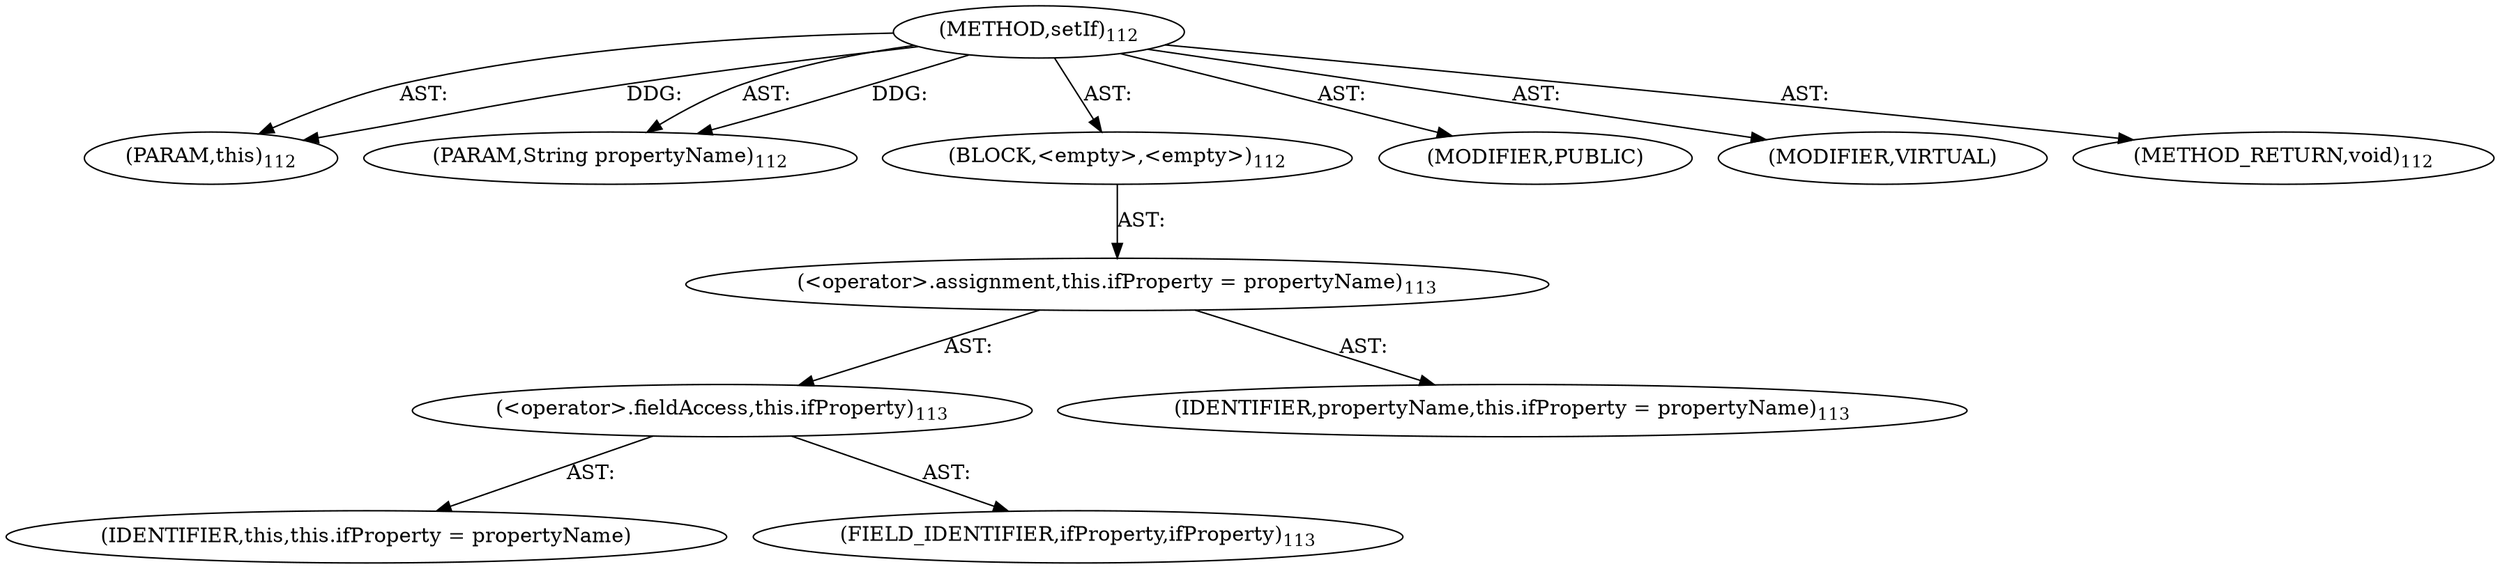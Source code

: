 digraph "setIf" {  
"111669149704" [label = <(METHOD,setIf)<SUB>112</SUB>> ]
"115964117007" [label = <(PARAM,this)<SUB>112</SUB>> ]
"115964117008" [label = <(PARAM,String propertyName)<SUB>112</SUB>> ]
"25769803784" [label = <(BLOCK,&lt;empty&gt;,&lt;empty&gt;)<SUB>112</SUB>> ]
"30064771084" [label = <(&lt;operator&gt;.assignment,this.ifProperty = propertyName)<SUB>113</SUB>> ]
"30064771085" [label = <(&lt;operator&gt;.fieldAccess,this.ifProperty)<SUB>113</SUB>> ]
"68719476751" [label = <(IDENTIFIER,this,this.ifProperty = propertyName)> ]
"55834574856" [label = <(FIELD_IDENTIFIER,ifProperty,ifProperty)<SUB>113</SUB>> ]
"68719476752" [label = <(IDENTIFIER,propertyName,this.ifProperty = propertyName)<SUB>113</SUB>> ]
"133143986202" [label = <(MODIFIER,PUBLIC)> ]
"133143986203" [label = <(MODIFIER,VIRTUAL)> ]
"128849018888" [label = <(METHOD_RETURN,void)<SUB>112</SUB>> ]
  "111669149704" -> "115964117007"  [ label = "AST: "] 
  "111669149704" -> "115964117008"  [ label = "AST: "] 
  "111669149704" -> "25769803784"  [ label = "AST: "] 
  "111669149704" -> "133143986202"  [ label = "AST: "] 
  "111669149704" -> "133143986203"  [ label = "AST: "] 
  "111669149704" -> "128849018888"  [ label = "AST: "] 
  "25769803784" -> "30064771084"  [ label = "AST: "] 
  "30064771084" -> "30064771085"  [ label = "AST: "] 
  "30064771084" -> "68719476752"  [ label = "AST: "] 
  "30064771085" -> "68719476751"  [ label = "AST: "] 
  "30064771085" -> "55834574856"  [ label = "AST: "] 
  "111669149704" -> "115964117007"  [ label = "DDG: "] 
  "111669149704" -> "115964117008"  [ label = "DDG: "] 
}

